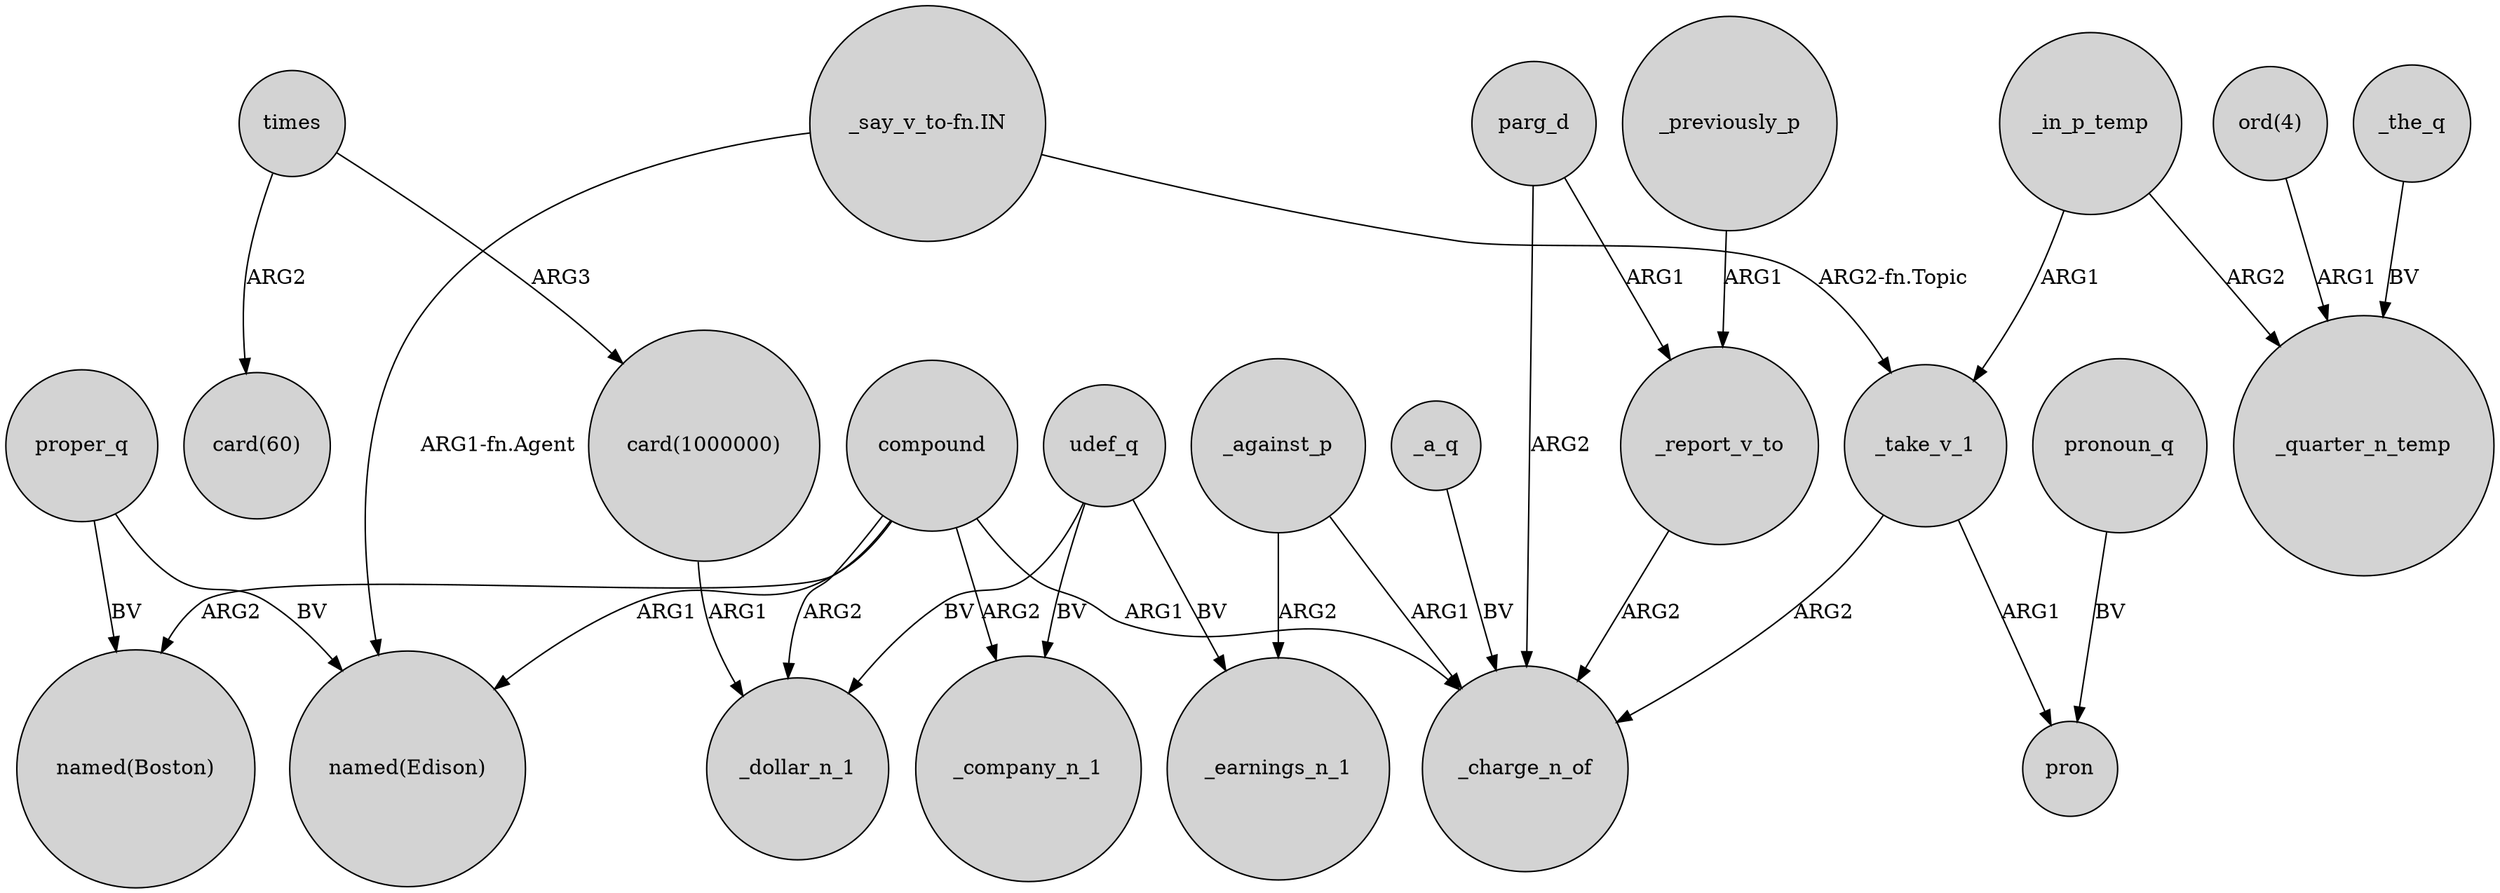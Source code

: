 digraph {
	node [shape=circle style=filled]
	"card(1000000)" -> _dollar_n_1 [label=ARG1]
	proper_q -> "named(Boston)" [label=BV]
	proper_q -> "named(Edison)" [label=BV]
	compound -> _company_n_1 [label=ARG2]
	"_say_v_to-fn.IN" -> "named(Edison)" [label="ARG1-fn.Agent"]
	_a_q -> _charge_n_of [label=BV]
	compound -> "named(Boston)" [label=ARG2]
	_against_p -> _earnings_n_1 [label=ARG2]
	_report_v_to -> _charge_n_of [label=ARG2]
	udef_q -> _earnings_n_1 [label=BV]
	_the_q -> _quarter_n_temp [label=BV]
	"ord(4)" -> _quarter_n_temp [label=ARG1]
	compound -> "named(Edison)" [label=ARG1]
	_previously_p -> _report_v_to [label=ARG1]
	_take_v_1 -> pron [label=ARG1]
	_in_p_temp -> _quarter_n_temp [label=ARG2]
	_against_p -> _charge_n_of [label=ARG1]
	times -> "card(60)" [label=ARG2]
	pronoun_q -> pron [label=BV]
	times -> "card(1000000)" [label=ARG3]
	compound -> _charge_n_of [label=ARG1]
	parg_d -> _report_v_to [label=ARG1]
	"_say_v_to-fn.IN" -> _take_v_1 [label="ARG2-fn.Topic"]
	_in_p_temp -> _take_v_1 [label=ARG1]
	compound -> _dollar_n_1 [label=ARG2]
	udef_q -> _company_n_1 [label=BV]
	parg_d -> _charge_n_of [label=ARG2]
	udef_q -> _dollar_n_1 [label=BV]
	_take_v_1 -> _charge_n_of [label=ARG2]
}
